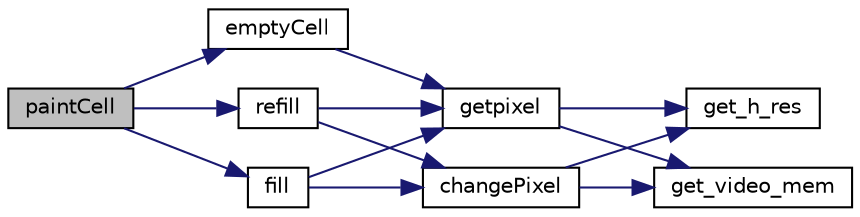 digraph "paintCell"
{
 // INTERACTIVE_SVG=YES
 // LATEX_PDF_SIZE
  bgcolor="transparent";
  edge [fontname="Helvetica",fontsize="10",labelfontname="Helvetica",labelfontsize="10"];
  node [fontname="Helvetica",fontsize="10",shape=record];
  rankdir="LR";
  Node14 [label="paintCell",height=0.2,width=0.4,color="black", fillcolor="grey75", style="filled", fontcolor="black",tooltip=" "];
  Node14 -> Node15 [color="midnightblue",fontsize="10",style="solid"];
  Node15 [label="fill",height=0.2,width=0.4,color="black",URL="$game_8c.html#ab7541b0b00bd52aea5dd7edb1f9d61b4",tooltip=" "];
  Node15 -> Node16 [color="midnightblue",fontsize="10",style="solid"];
  Node16 [label="getpixel",height=0.2,width=0.4,color="black",URL="$group__video.html#ga07dd5e8b0cf0aa3aa860a89f4093045b",tooltip="get pixel color from a position on the screen"];
  Node16 -> Node17 [color="midnightblue",fontsize="10",style="solid"];
  Node17 [label="get_h_res",height=0.2,width=0.4,color="black",URL="$group__video.html#ga3456b8539e4326dd13cbfc4f81b609f1",tooltip=" "];
  Node16 -> Node18 [color="midnightblue",fontsize="10",style="solid"];
  Node18 [label="get_video_mem",height=0.2,width=0.4,color="black",URL="$group__video.html#ga1d04069f4e8b1556a7a1ed2cd95bfdea",tooltip=" "];
  Node15 -> Node19 [color="midnightblue",fontsize="10",style="solid"];
  Node19 [label="changePixel",height=0.2,width=0.4,color="black",URL="$group__video.html#gaad3b8372cfabe442562c9c5d6e4db348",tooltip="set pixel color to a position on the screen"];
  Node19 -> Node17 [color="midnightblue",fontsize="10",style="solid"];
  Node19 -> Node18 [color="midnightblue",fontsize="10",style="solid"];
  Node14 -> Node20 [color="midnightblue",fontsize="10",style="solid"];
  Node20 [label="emptyCell",height=0.2,width=0.4,color="black",URL="$group__board.html#gac7217ffded731ca5e0785e35b36c0191",tooltip="Checks if a cell is empty."];
  Node20 -> Node16 [color="midnightblue",fontsize="10",style="solid"];
  Node14 -> Node21 [color="midnightblue",fontsize="10",style="solid"];
  Node21 [label="refill",height=0.2,width=0.4,color="black",URL="$game_8c.html#ae05ab0d9f0672b410b52cff0326ee8ab",tooltip=" "];
  Node21 -> Node16 [color="midnightblue",fontsize="10",style="solid"];
  Node21 -> Node19 [color="midnightblue",fontsize="10",style="solid"];
}

